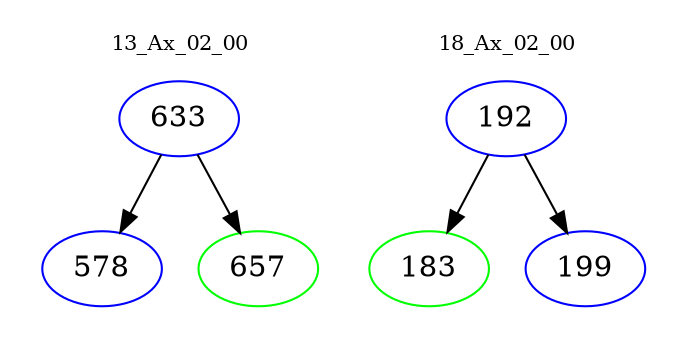digraph{
subgraph cluster_0 {
color = white
label = "13_Ax_02_00";
fontsize=10;
T0_633 [label="633", color="blue"]
T0_633 -> T0_578 [color="black"]
T0_578 [label="578", color="blue"]
T0_633 -> T0_657 [color="black"]
T0_657 [label="657", color="green"]
}
subgraph cluster_1 {
color = white
label = "18_Ax_02_00";
fontsize=10;
T1_192 [label="192", color="blue"]
T1_192 -> T1_183 [color="black"]
T1_183 [label="183", color="green"]
T1_192 -> T1_199 [color="black"]
T1_199 [label="199", color="blue"]
}
}
